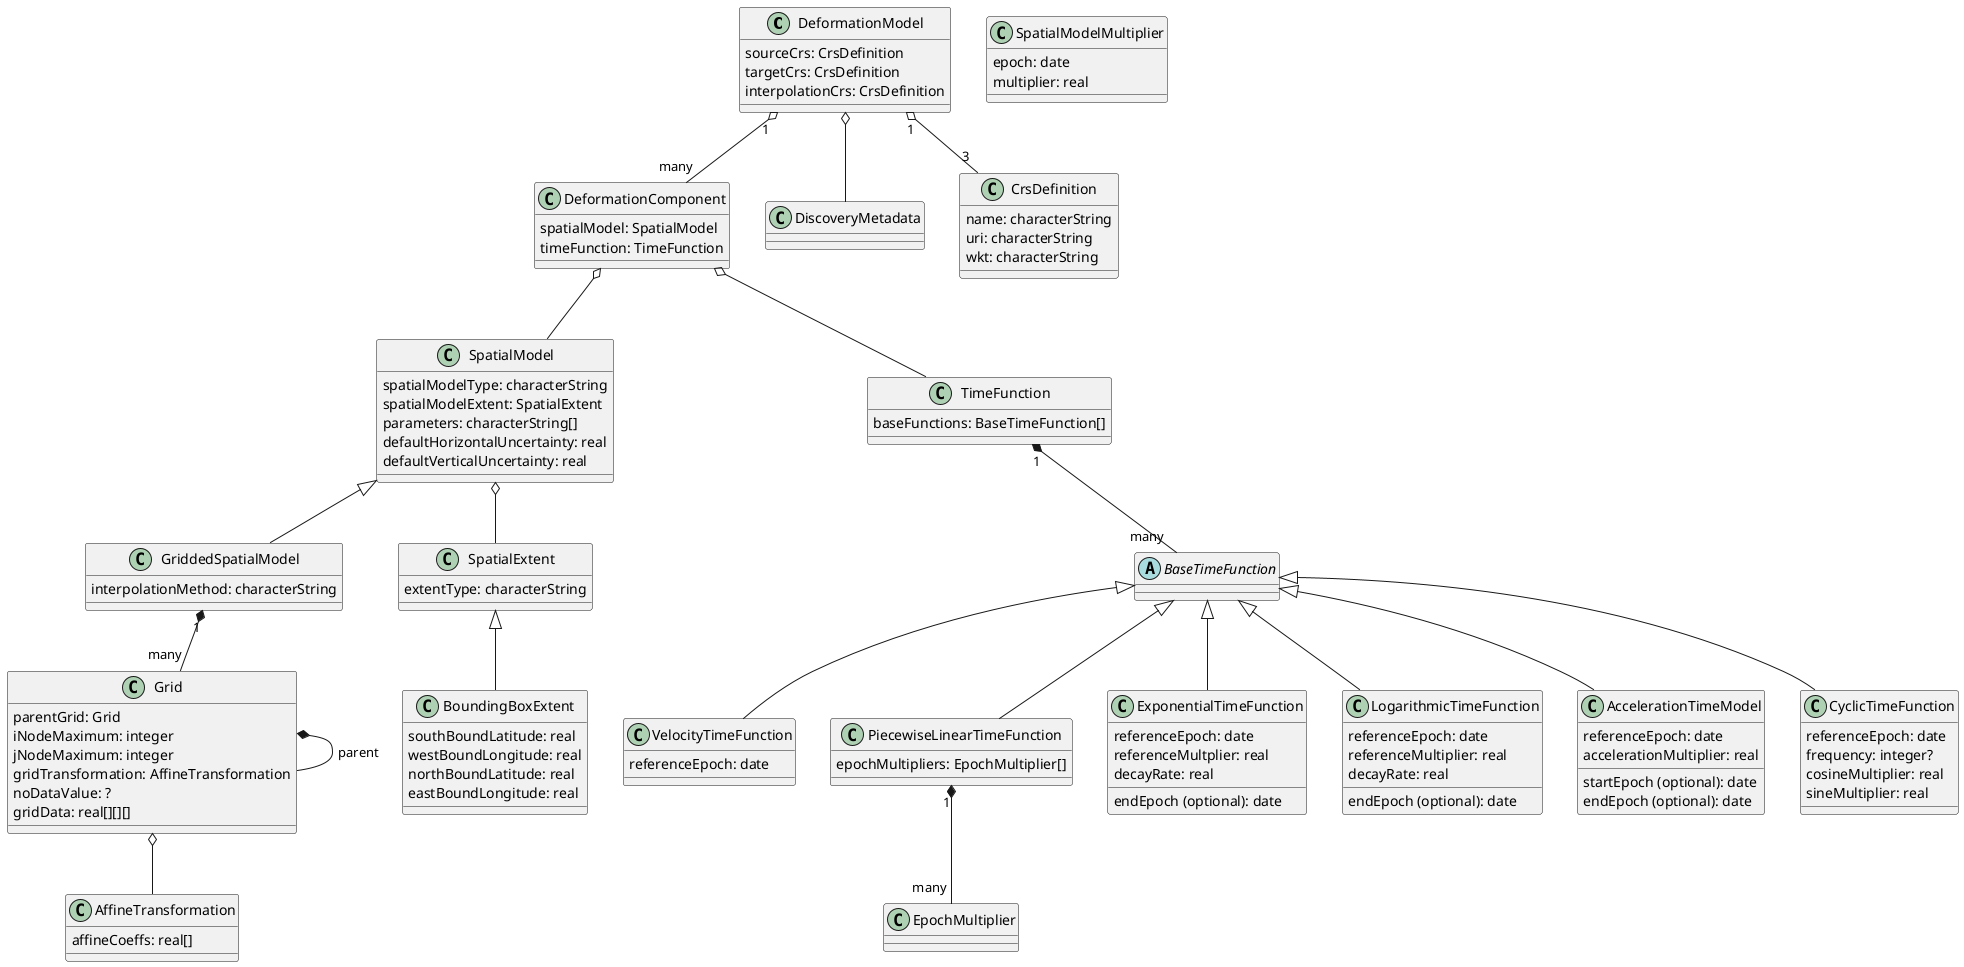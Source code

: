 @startuml

class DeformationModel 
{
    sourceCrs: CrsDefinition
    targetCrs: CrsDefinition
    interpolationCrs: CrsDefinition

}
DeformationModel "1" o-- "many" DeformationComponent
DeformationModel o-- DiscoveryMetadata
DeformationModel "1" o-- "3" CrsDefinition

class DiscoveryMetadata
{

}

class CrsDefinition
{
    name: characterString
    uri: characterString
    wkt: characterString
}


class DeformationComponent
{
    spatialModel: SpatialModel
    timeFunction: TimeFunction
}
DeformationComponent o-- SpatialModel
DeformationComponent o-- TimeFunction

class SpatialModel
{
    spatialModelType: characterString
    spatialModelExtent: SpatialExtent
    parameters: characterString[]
    defaultHorizontalUncertainty: real
    defaultVerticalUncertainty: real
}

class GriddedSpatialModel
{
    interpolationMethod: characterString

}
SpatialModel <|-- GriddedSpatialModel

class Grid
{
    parentGrid: Grid
    iNodeMaximum: integer
    jNodeMaximum: integer
    gridTransformation: AffineTransformation
    noDataValue: ?
    gridData: real[][][]
}
GriddedSpatialModel "1" *-- "many" Grid
Grid *-- Grid : parent

class AffineTransformation
{
    affineCoeffs: real[]
}
Grid o-- AffineTransformation

SpatialModel o-- SpatialExtent

class SpatialExtent
{
    extentType: characterString
}
SpatialExtent <|-- BoundingBoxExtent

class BoundingBoxExtent
{
    southBoundLatitude: real
    westBoundLongitude: real
    northBoundLatitude: real
    eastBoundLongitude: real
}

class TimeFunction
{
    baseFunctions: BaseTimeFunction[]
}

abstract class BaseTimeFunction
{
}
TimeFunction "1" *-- "many" BaseTimeFunction

class VelocityTimeFunction
{
    referenceEpoch: date
}
BaseTimeFunction <|-- VelocityTimeFunction
/'
class StepTimeFunction
{
    referenceEpoch: date

}
BaseTimeFunction <|-- StepTimeFunction

class ReverseStepTimeFunction
{
    referenceEpoch: date
}
BaseTimeFunction <|-- ReverseStepTimeFunction
'/

class PiecewiseLinearTimeFunction
{
epochMultipliers: EpochMultiplier[]

}
BaseTimeFunction <|-- PiecewiseLinearTimeFunction

class SpatialModelMultiplier
{
    epoch: date
    multiplier: real
}
PiecewiseLinearTimeFunction "1" *-- "many" EpochMultiplier

class ExponentialTimeFunction
{
    referenceEpoch: date
    referenceMultplier: real
    decayRate: real
    endEpoch (optional): date
}
BaseTimeFunction <|-- ExponentialTimeFunction

class LogarithmicTimeFunction
{
    referenceEpoch: date
    referenceMultiplier: real
    decayRate: real
    endEpoch (optional): date
}
BaseTimeFunction <|-- LogarithmicTimeFunction

class AccelerationTimeModel
{
    referenceEpoch: date
    accelerationMultiplier: real
    startEpoch (optional): date
    endEpoch (optional): date
}

BaseTimeFunction <|-- AccelerationTimeModel

class CyclicTimeFunction
{
    referenceEpoch: date
    frequency: integer?
    cosineMultiplier: real
    sineMultiplier: real
}
BaseTimeFunction <|-- CyclicTimeFunction


@enduml 
